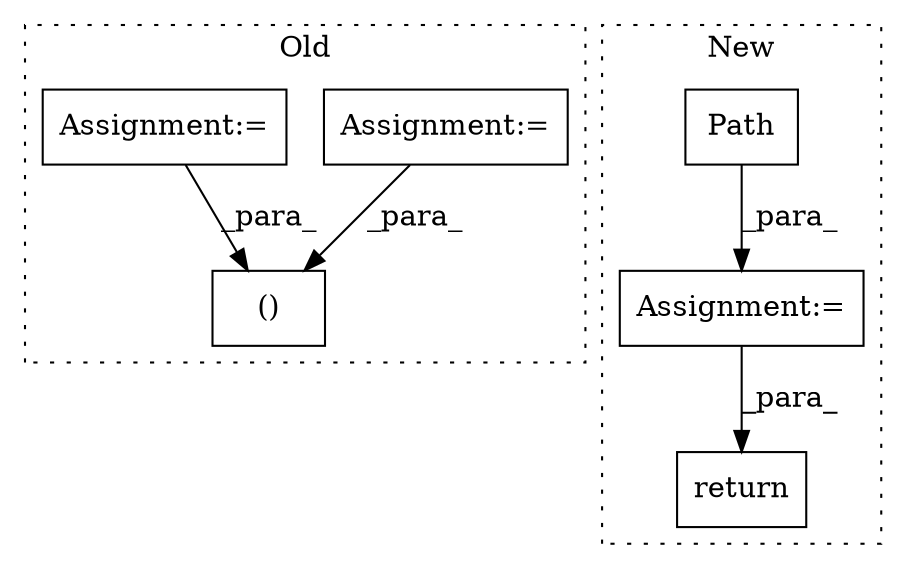 digraph G {
subgraph cluster0 {
1 [label="()" a="106" s="1465" l="29" shape="box"];
4 [label="Assignment:=" a="7" s="583" l="1" shape="box"];
5 [label="Assignment:=" a="7" s="1237" l="1" shape="box"];
label = "Old";
style="dotted";
}
subgraph cluster1 {
2 [label="Path" a="32" s="515,528" l="5,1" shape="box"];
3 [label="Assignment:=" a="7" s="562" l="1" shape="box"];
6 [label="return" a="41" s="1077" l="7" shape="box"];
label = "New";
style="dotted";
}
2 -> 3 [label="_para_"];
3 -> 6 [label="_para_"];
4 -> 1 [label="_para_"];
5 -> 1 [label="_para_"];
}